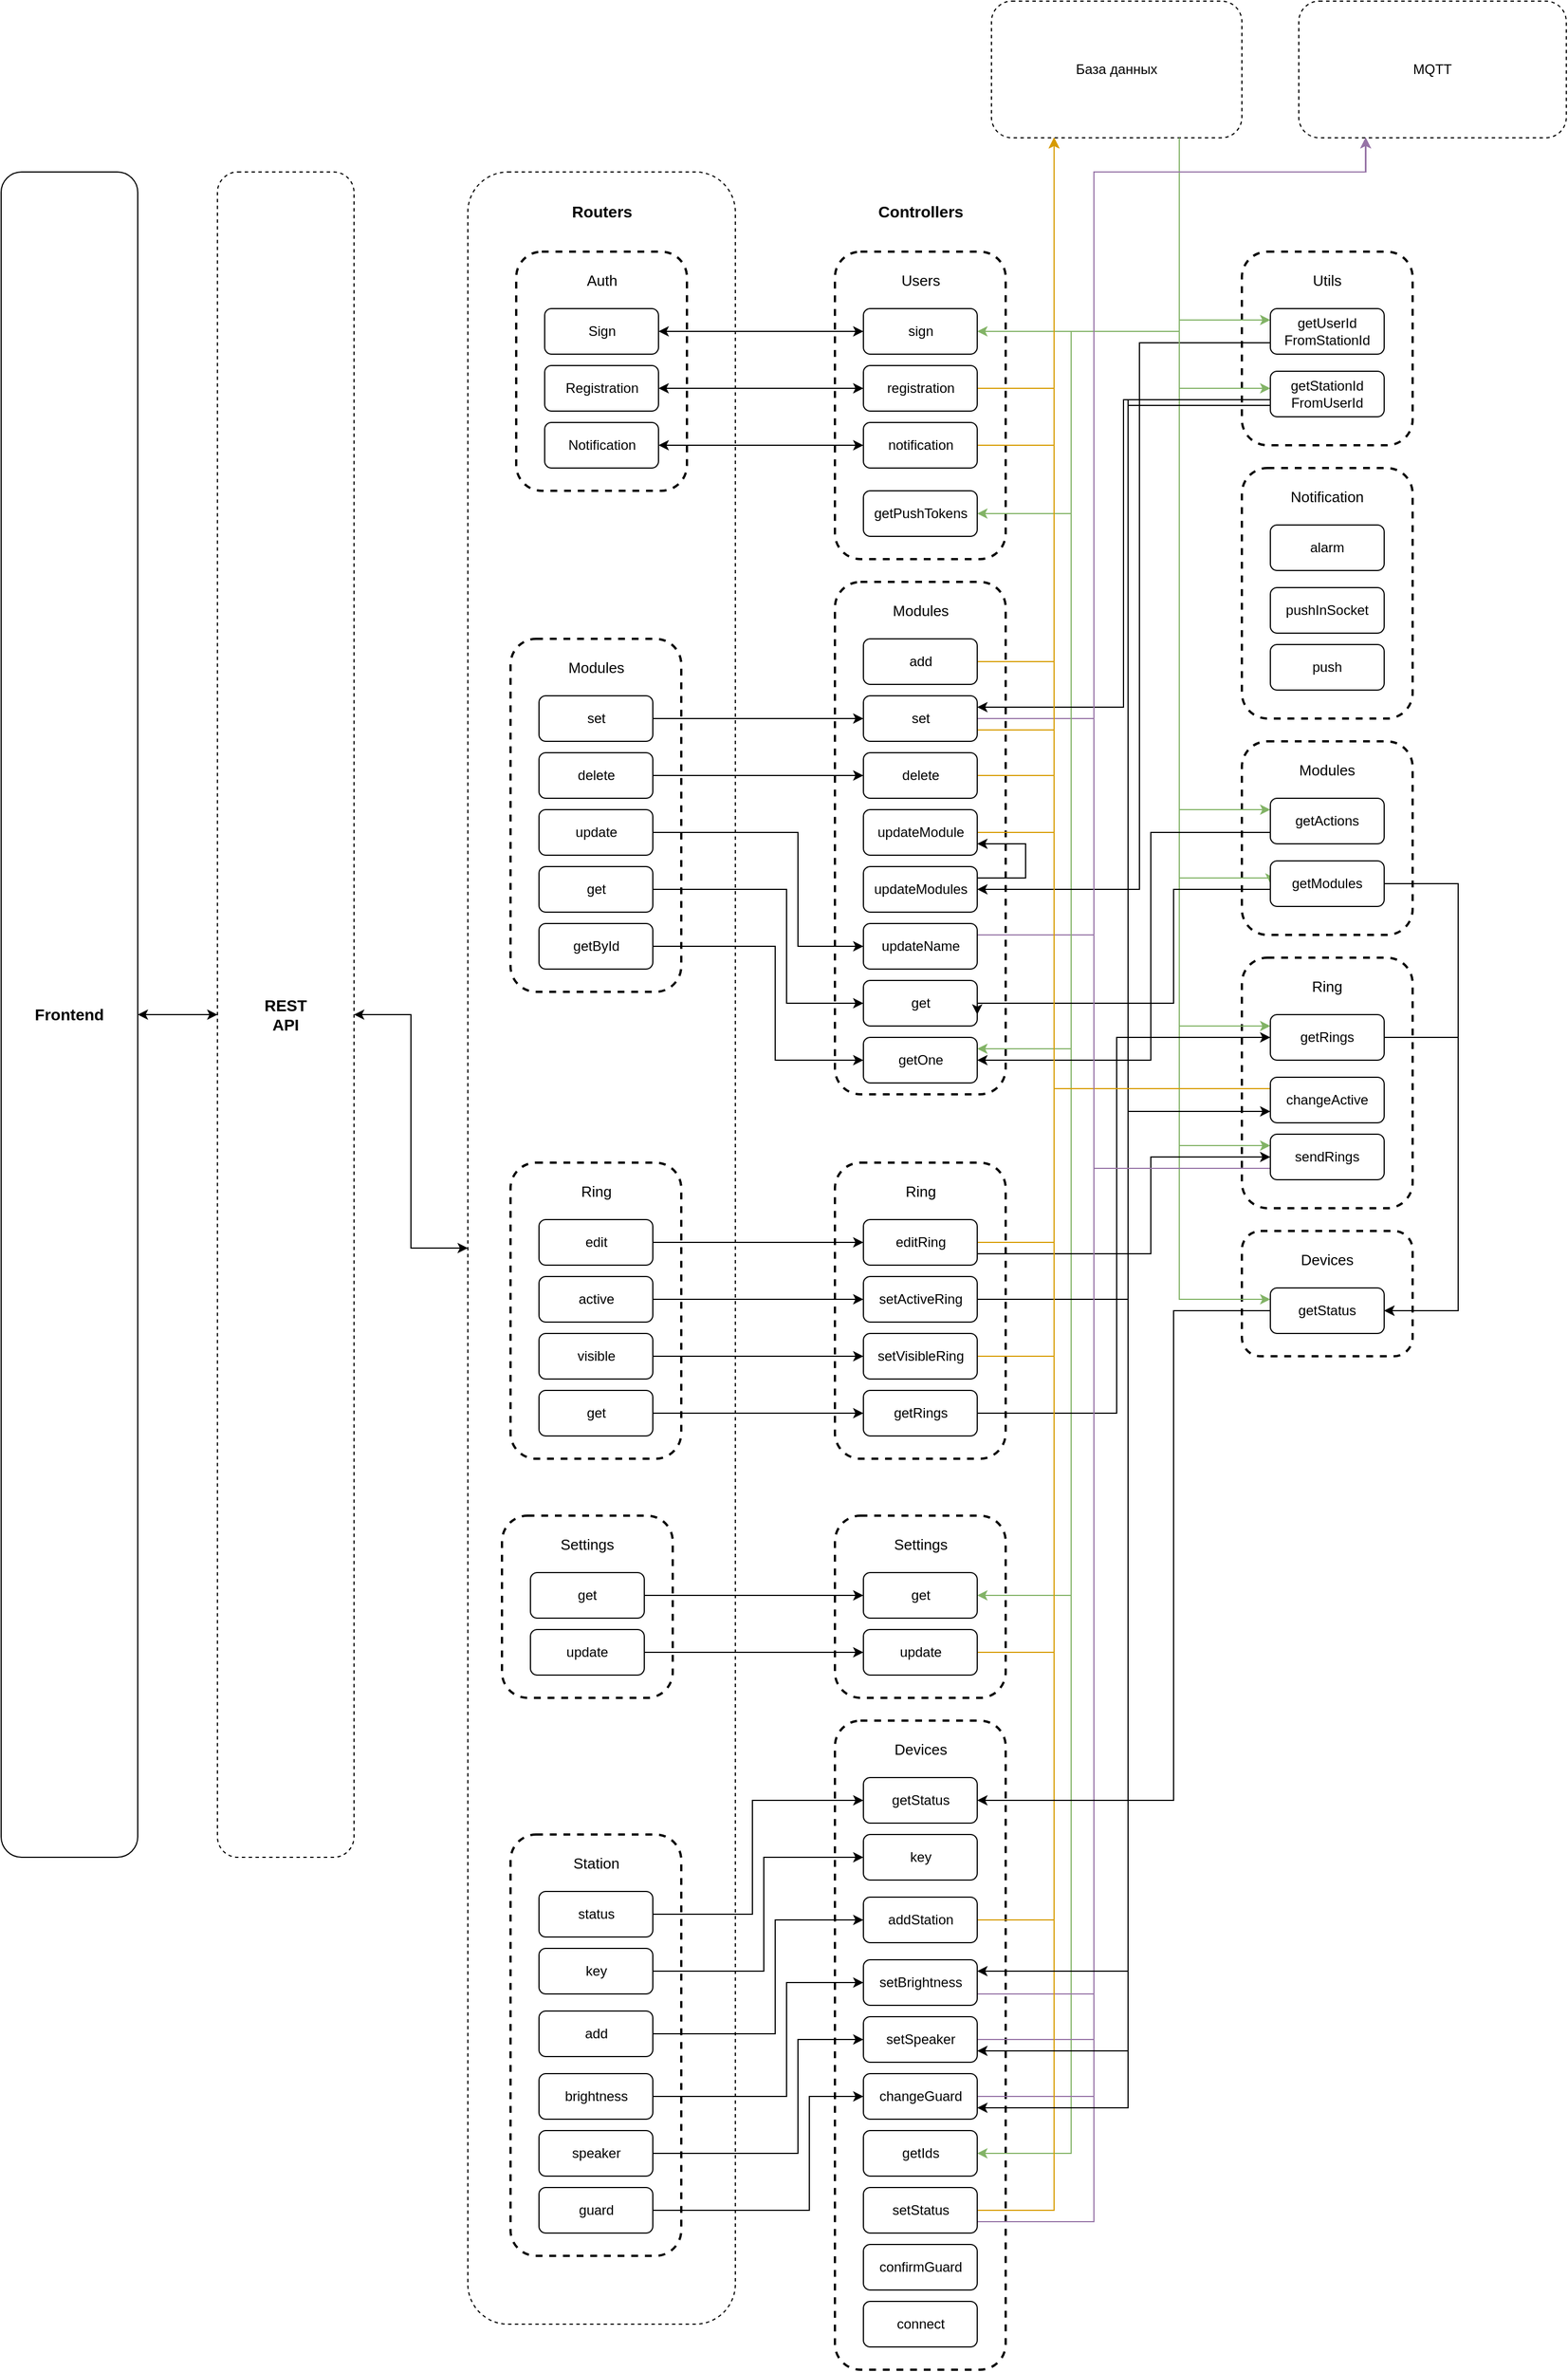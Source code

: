 <mxfile version="20.6.0" type="github">
  <diagram id="UAwDEg1ar_Hi7auKyRuf" name="Страница 1">
    <mxGraphModel dx="2259" dy="1093" grid="1" gridSize="10" guides="1" tooltips="1" connect="1" arrows="1" fold="1" page="1" pageScale="1" pageWidth="827" pageHeight="1169" math="0" shadow="0">
      <root>
        <mxCell id="0" />
        <mxCell id="1" parent="0" />
        <mxCell id="dof93kQaqaAO0Wef-bSc-210" value="" style="rounded=1;whiteSpace=wrap;html=1;dashed=1;strokeWidth=2;" vertex="1" parent="1">
          <mxGeometry x="750" y="1160" width="150" height="110" as="geometry" />
        </mxCell>
        <mxCell id="dof93kQaqaAO0Wef-bSc-195" value="" style="rounded=1;whiteSpace=wrap;html=1;dashed=1;strokeWidth=2;" vertex="1" parent="1">
          <mxGeometry x="750" y="920" width="150" height="220" as="geometry" />
        </mxCell>
        <mxCell id="dof93kQaqaAO0Wef-bSc-177" value="" style="rounded=1;whiteSpace=wrap;html=1;dashed=1;strokeWidth=2;" vertex="1" parent="1">
          <mxGeometry x="750" y="730" width="150" height="170" as="geometry" />
        </mxCell>
        <mxCell id="dof93kQaqaAO0Wef-bSc-157" value="MQTT" style="rounded=1;whiteSpace=wrap;html=1;dashed=1;" vertex="1" parent="1">
          <mxGeometry x="800" y="80" width="235" height="120" as="geometry" />
        </mxCell>
        <mxCell id="dof93kQaqaAO0Wef-bSc-77" value="" style="rounded=1;whiteSpace=wrap;html=1;dashed=1;strokeWidth=2;" vertex="1" parent="1">
          <mxGeometry x="392.5" y="1590" width="150" height="570" as="geometry" />
        </mxCell>
        <mxCell id="dof93kQaqaAO0Wef-bSc-73" value="" style="rounded=1;whiteSpace=wrap;html=1;dashed=1;strokeWidth=2;" vertex="1" parent="1">
          <mxGeometry x="392.5" y="1410" width="150" height="160" as="geometry" />
        </mxCell>
        <mxCell id="dof93kQaqaAO0Wef-bSc-67" value="" style="rounded=1;whiteSpace=wrap;html=1;dashed=1;strokeWidth=2;" vertex="1" parent="1">
          <mxGeometry x="392.5" y="1100" width="150" height="260" as="geometry" />
        </mxCell>
        <mxCell id="dof93kQaqaAO0Wef-bSc-60" value="" style="rounded=1;whiteSpace=wrap;html=1;dashed=1;strokeWidth=2;" vertex="1" parent="1">
          <mxGeometry x="392.5" y="590" width="150" height="450" as="geometry" />
        </mxCell>
        <mxCell id="dof93kQaqaAO0Wef-bSc-55" value="" style="rounded=1;whiteSpace=wrap;html=1;dashed=1;strokeWidth=2;" vertex="1" parent="1">
          <mxGeometry x="392.5" y="300" width="150" height="270" as="geometry" />
        </mxCell>
        <mxCell id="dof93kQaqaAO0Wef-bSc-51" value="" style="rounded=1;whiteSpace=wrap;html=1;dashed=1;" vertex="1" parent="1">
          <mxGeometry x="70" y="230" width="235" height="1890" as="geometry" />
        </mxCell>
        <mxCell id="dof93kQaqaAO0Wef-bSc-3" style="edgeStyle=orthogonalEdgeStyle;rounded=0;orthogonalLoop=1;jettySize=auto;html=1;entryX=0;entryY=0.5;entryDx=0;entryDy=0;startArrow=classic;startFill=1;" edge="1" parent="1" source="dof93kQaqaAO0Wef-bSc-1" target="dof93kQaqaAO0Wef-bSc-2">
          <mxGeometry relative="1" as="geometry">
            <Array as="points">
              <mxPoint x="-200" y="970" />
              <mxPoint x="-200" y="970" />
            </Array>
          </mxGeometry>
        </mxCell>
        <mxCell id="dof93kQaqaAO0Wef-bSc-1" value="Frontend" style="rounded=1;whiteSpace=wrap;html=1;fontSize=14;fontStyle=1" vertex="1" parent="1">
          <mxGeometry x="-340" y="230" width="120" height="1480" as="geometry" />
        </mxCell>
        <mxCell id="dof93kQaqaAO0Wef-bSc-53" style="edgeStyle=orthogonalEdgeStyle;rounded=0;orthogonalLoop=1;jettySize=auto;html=1;entryX=0;entryY=0.5;entryDx=0;entryDy=0;fontSize=14;startArrow=classic;startFill=1;" edge="1" parent="1" source="dof93kQaqaAO0Wef-bSc-2" target="dof93kQaqaAO0Wef-bSc-51">
          <mxGeometry relative="1" as="geometry" />
        </mxCell>
        <mxCell id="dof93kQaqaAO0Wef-bSc-2" value="REST&lt;br style=&quot;font-size: 14px;&quot;&gt;API" style="rounded=1;whiteSpace=wrap;html=1;dashed=1;fontSize=14;fontStyle=1" vertex="1" parent="1">
          <mxGeometry x="-150" y="230" width="120" height="1480" as="geometry" />
        </mxCell>
        <mxCell id="dof93kQaqaAO0Wef-bSc-8" value="" style="rounded=1;whiteSpace=wrap;html=1;dashed=1;strokeWidth=2;" vertex="1" parent="1">
          <mxGeometry x="112.5" y="300" width="150" height="210" as="geometry" />
        </mxCell>
        <mxCell id="dof93kQaqaAO0Wef-bSc-94" style="edgeStyle=orthogonalEdgeStyle;rounded=0;orthogonalLoop=1;jettySize=auto;html=1;entryX=0;entryY=0.5;entryDx=0;entryDy=0;fontSize=14;startArrow=classic;startFill=1;" edge="1" parent="1" source="dof93kQaqaAO0Wef-bSc-14" target="dof93kQaqaAO0Wef-bSc-56">
          <mxGeometry relative="1" as="geometry" />
        </mxCell>
        <mxCell id="dof93kQaqaAO0Wef-bSc-14" value="Sign" style="rounded=1;whiteSpace=wrap;html=1;" vertex="1" parent="1">
          <mxGeometry x="137.5" y="350" width="100" height="40" as="geometry" />
        </mxCell>
        <mxCell id="dof93kQaqaAO0Wef-bSc-96" style="edgeStyle=orthogonalEdgeStyle;rounded=0;orthogonalLoop=1;jettySize=auto;html=1;entryX=0;entryY=0.5;entryDx=0;entryDy=0;fontSize=14;startArrow=classic;startFill=1;" edge="1" parent="1" source="dof93kQaqaAO0Wef-bSc-15" target="dof93kQaqaAO0Wef-bSc-89">
          <mxGeometry relative="1" as="geometry" />
        </mxCell>
        <mxCell id="dof93kQaqaAO0Wef-bSc-15" value="Notification" style="rounded=1;whiteSpace=wrap;html=1;" vertex="1" parent="1">
          <mxGeometry x="137.5" y="450" width="100" height="40" as="geometry" />
        </mxCell>
        <mxCell id="dof93kQaqaAO0Wef-bSc-92" style="edgeStyle=orthogonalEdgeStyle;rounded=0;orthogonalLoop=1;jettySize=auto;html=1;entryX=0;entryY=0.5;entryDx=0;entryDy=0;fontSize=14;startArrow=classic;startFill=1;" edge="1" parent="1" source="dof93kQaqaAO0Wef-bSc-16" target="dof93kQaqaAO0Wef-bSc-58">
          <mxGeometry relative="1" as="geometry" />
        </mxCell>
        <mxCell id="dof93kQaqaAO0Wef-bSc-16" value="Registration" style="rounded=1;whiteSpace=wrap;html=1;" vertex="1" parent="1">
          <mxGeometry x="137.5" y="400" width="100" height="40" as="geometry" />
        </mxCell>
        <mxCell id="dof93kQaqaAO0Wef-bSc-17" value="Auth" style="text;html=1;strokeColor=none;fillColor=none;align=center;verticalAlign=middle;whiteSpace=wrap;rounded=0;dashed=1;fontSize=13;" vertex="1" parent="1">
          <mxGeometry x="157.5" y="310" width="60" height="30" as="geometry" />
        </mxCell>
        <mxCell id="dof93kQaqaAO0Wef-bSc-23" value="" style="rounded=1;whiteSpace=wrap;html=1;dashed=1;strokeWidth=2;" vertex="1" parent="1">
          <mxGeometry x="107.5" y="640" width="150" height="310" as="geometry" />
        </mxCell>
        <mxCell id="dof93kQaqaAO0Wef-bSc-111" style="edgeStyle=orthogonalEdgeStyle;rounded=0;orthogonalLoop=1;jettySize=auto;html=1;entryX=0;entryY=0.5;entryDx=0;entryDy=0;fontSize=14;startArrow=none;startFill=0;endArrow=classic;endFill=1;" edge="1" parent="1" source="dof93kQaqaAO0Wef-bSc-24" target="dof93kQaqaAO0Wef-bSc-63">
          <mxGeometry relative="1" as="geometry">
            <Array as="points">
              <mxPoint x="260" y="710" />
              <mxPoint x="260" y="710" />
            </Array>
          </mxGeometry>
        </mxCell>
        <mxCell id="dof93kQaqaAO0Wef-bSc-24" value="set" style="rounded=1;whiteSpace=wrap;html=1;" vertex="1" parent="1">
          <mxGeometry x="132.5" y="690" width="100" height="40" as="geometry" />
        </mxCell>
        <mxCell id="dof93kQaqaAO0Wef-bSc-117" style="edgeStyle=orthogonalEdgeStyle;rounded=0;orthogonalLoop=1;jettySize=auto;html=1;exitX=1;exitY=0.5;exitDx=0;exitDy=0;entryX=0;entryY=0.5;entryDx=0;entryDy=0;fontSize=14;startArrow=none;startFill=0;endArrow=classic;endFill=1;" edge="1" parent="1" source="dof93kQaqaAO0Wef-bSc-25" target="dof93kQaqaAO0Wef-bSc-107">
          <mxGeometry relative="1" as="geometry">
            <Array as="points">
              <mxPoint x="360" y="810" />
              <mxPoint x="360" y="910" />
            </Array>
          </mxGeometry>
        </mxCell>
        <mxCell id="dof93kQaqaAO0Wef-bSc-25" value="update" style="rounded=1;whiteSpace=wrap;html=1;" vertex="1" parent="1">
          <mxGeometry x="132.5" y="790" width="100" height="40" as="geometry" />
        </mxCell>
        <mxCell id="dof93kQaqaAO0Wef-bSc-115" style="edgeStyle=orthogonalEdgeStyle;rounded=0;orthogonalLoop=1;jettySize=auto;html=1;entryX=0;entryY=0.5;entryDx=0;entryDy=0;fontSize=14;startArrow=none;startFill=0;endArrow=classic;endFill=1;" edge="1" parent="1" source="dof93kQaqaAO0Wef-bSc-26" target="dof93kQaqaAO0Wef-bSc-62">
          <mxGeometry relative="1" as="geometry">
            <Array as="points">
              <mxPoint x="290" y="760" />
              <mxPoint x="290" y="760" />
            </Array>
          </mxGeometry>
        </mxCell>
        <mxCell id="dof93kQaqaAO0Wef-bSc-26" value="delete" style="rounded=1;whiteSpace=wrap;html=1;" vertex="1" parent="1">
          <mxGeometry x="132.5" y="740" width="100" height="40" as="geometry" />
        </mxCell>
        <mxCell id="dof93kQaqaAO0Wef-bSc-27" value="Modules" style="text;html=1;strokeColor=none;fillColor=none;align=center;verticalAlign=middle;whiteSpace=wrap;rounded=0;dashed=1;fontSize=13;" vertex="1" parent="1">
          <mxGeometry x="152.5" y="650" width="60" height="30" as="geometry" />
        </mxCell>
        <mxCell id="dof93kQaqaAO0Wef-bSc-114" style="edgeStyle=orthogonalEdgeStyle;rounded=0;orthogonalLoop=1;jettySize=auto;html=1;entryX=0;entryY=0.5;entryDx=0;entryDy=0;fontSize=14;startArrow=none;startFill=0;endArrow=classic;endFill=1;" edge="1" parent="1" source="dof93kQaqaAO0Wef-bSc-28" target="dof93kQaqaAO0Wef-bSc-108">
          <mxGeometry relative="1" as="geometry">
            <Array as="points">
              <mxPoint x="350" y="860" />
              <mxPoint x="350" y="960" />
            </Array>
          </mxGeometry>
        </mxCell>
        <mxCell id="dof93kQaqaAO0Wef-bSc-28" value="get" style="rounded=1;whiteSpace=wrap;html=1;" vertex="1" parent="1">
          <mxGeometry x="132.5" y="840" width="100" height="40" as="geometry" />
        </mxCell>
        <mxCell id="dof93kQaqaAO0Wef-bSc-118" style="edgeStyle=orthogonalEdgeStyle;rounded=0;orthogonalLoop=1;jettySize=auto;html=1;entryX=0;entryY=0.5;entryDx=0;entryDy=0;fontSize=14;startArrow=none;startFill=0;endArrow=classic;endFill=1;" edge="1" parent="1" source="dof93kQaqaAO0Wef-bSc-29" target="dof93kQaqaAO0Wef-bSc-109">
          <mxGeometry relative="1" as="geometry">
            <Array as="points">
              <mxPoint x="340" y="910" />
              <mxPoint x="340" y="1010" />
            </Array>
          </mxGeometry>
        </mxCell>
        <mxCell id="dof93kQaqaAO0Wef-bSc-29" value="getById" style="rounded=1;whiteSpace=wrap;html=1;" vertex="1" parent="1">
          <mxGeometry x="132.5" y="890" width="100" height="40" as="geometry" />
        </mxCell>
        <mxCell id="dof93kQaqaAO0Wef-bSc-30" value="" style="rounded=1;whiteSpace=wrap;html=1;dashed=1;strokeWidth=2;" vertex="1" parent="1">
          <mxGeometry x="107.5" y="1100" width="150" height="260" as="geometry" />
        </mxCell>
        <mxCell id="dof93kQaqaAO0Wef-bSc-119" style="edgeStyle=orthogonalEdgeStyle;rounded=0;orthogonalLoop=1;jettySize=auto;html=1;entryX=0;entryY=0.5;entryDx=0;entryDy=0;fontSize=14;startArrow=none;startFill=0;endArrow=classic;endFill=1;" edge="1" parent="1" source="dof93kQaqaAO0Wef-bSc-31" target="dof93kQaqaAO0Wef-bSc-68">
          <mxGeometry relative="1" as="geometry">
            <Array as="points">
              <mxPoint x="290" y="1170" />
              <mxPoint x="290" y="1170" />
            </Array>
          </mxGeometry>
        </mxCell>
        <mxCell id="dof93kQaqaAO0Wef-bSc-31" value="edit" style="rounded=1;whiteSpace=wrap;html=1;" vertex="1" parent="1">
          <mxGeometry x="132.5" y="1150" width="100" height="40" as="geometry" />
        </mxCell>
        <mxCell id="dof93kQaqaAO0Wef-bSc-121" style="edgeStyle=orthogonalEdgeStyle;rounded=0;orthogonalLoop=1;jettySize=auto;html=1;entryX=0;entryY=0.5;entryDx=0;entryDy=0;fontSize=14;startArrow=none;startFill=0;endArrow=classic;endFill=1;" edge="1" parent="1" source="dof93kQaqaAO0Wef-bSc-32" target="dof93kQaqaAO0Wef-bSc-69">
          <mxGeometry relative="1" as="geometry">
            <Array as="points">
              <mxPoint x="300" y="1270" />
              <mxPoint x="300" y="1270" />
            </Array>
          </mxGeometry>
        </mxCell>
        <mxCell id="dof93kQaqaAO0Wef-bSc-32" value="visible" style="rounded=1;whiteSpace=wrap;html=1;" vertex="1" parent="1">
          <mxGeometry x="132.5" y="1250" width="100" height="40" as="geometry" />
        </mxCell>
        <mxCell id="dof93kQaqaAO0Wef-bSc-120" style="edgeStyle=orthogonalEdgeStyle;rounded=0;orthogonalLoop=1;jettySize=auto;html=1;entryX=0;entryY=0.5;entryDx=0;entryDy=0;fontSize=14;startArrow=none;startFill=0;endArrow=classic;endFill=1;" edge="1" parent="1" source="dof93kQaqaAO0Wef-bSc-33" target="dof93kQaqaAO0Wef-bSc-70">
          <mxGeometry relative="1" as="geometry" />
        </mxCell>
        <mxCell id="dof93kQaqaAO0Wef-bSc-33" value="active" style="rounded=1;whiteSpace=wrap;html=1;" vertex="1" parent="1">
          <mxGeometry x="132.5" y="1200" width="100" height="40" as="geometry" />
        </mxCell>
        <mxCell id="dof93kQaqaAO0Wef-bSc-34" value="Ring" style="text;html=1;strokeColor=none;fillColor=none;align=center;verticalAlign=middle;whiteSpace=wrap;rounded=0;dashed=1;fontSize=13;" vertex="1" parent="1">
          <mxGeometry x="152.5" y="1110" width="60" height="30" as="geometry" />
        </mxCell>
        <mxCell id="dof93kQaqaAO0Wef-bSc-122" style="edgeStyle=orthogonalEdgeStyle;rounded=0;orthogonalLoop=1;jettySize=auto;html=1;entryX=0;entryY=0.5;entryDx=0;entryDy=0;fontSize=14;startArrow=none;startFill=0;endArrow=classic;endFill=1;" edge="1" parent="1" source="dof93kQaqaAO0Wef-bSc-35" target="dof93kQaqaAO0Wef-bSc-72">
          <mxGeometry relative="1" as="geometry">
            <Array as="points">
              <mxPoint x="270" y="1320" />
              <mxPoint x="270" y="1320" />
            </Array>
          </mxGeometry>
        </mxCell>
        <mxCell id="dof93kQaqaAO0Wef-bSc-35" value="get" style="rounded=1;whiteSpace=wrap;html=1;" vertex="1" parent="1">
          <mxGeometry x="132.5" y="1300" width="100" height="40" as="geometry" />
        </mxCell>
        <mxCell id="dof93kQaqaAO0Wef-bSc-37" value="" style="rounded=1;whiteSpace=wrap;html=1;dashed=1;strokeWidth=2;" vertex="1" parent="1">
          <mxGeometry x="100" y="1410" width="150" height="160" as="geometry" />
        </mxCell>
        <mxCell id="dof93kQaqaAO0Wef-bSc-123" style="edgeStyle=orthogonalEdgeStyle;rounded=0;orthogonalLoop=1;jettySize=auto;html=1;entryX=0;entryY=0.5;entryDx=0;entryDy=0;fontSize=14;startArrow=none;startFill=0;endArrow=classic;endFill=1;" edge="1" parent="1" source="dof93kQaqaAO0Wef-bSc-38" target="dof93kQaqaAO0Wef-bSc-74">
          <mxGeometry relative="1" as="geometry">
            <Array as="points">
              <mxPoint x="260" y="1480" />
              <mxPoint x="260" y="1480" />
            </Array>
          </mxGeometry>
        </mxCell>
        <mxCell id="dof93kQaqaAO0Wef-bSc-38" value="get" style="rounded=1;whiteSpace=wrap;html=1;" vertex="1" parent="1">
          <mxGeometry x="125" y="1460" width="100" height="40" as="geometry" />
        </mxCell>
        <mxCell id="dof93kQaqaAO0Wef-bSc-124" style="edgeStyle=orthogonalEdgeStyle;rounded=0;orthogonalLoop=1;jettySize=auto;html=1;entryX=0;entryY=0.5;entryDx=0;entryDy=0;fontSize=14;startArrow=none;startFill=0;endArrow=classic;endFill=1;" edge="1" parent="1" source="dof93kQaqaAO0Wef-bSc-40" target="dof93kQaqaAO0Wef-bSc-75">
          <mxGeometry relative="1" as="geometry" />
        </mxCell>
        <mxCell id="dof93kQaqaAO0Wef-bSc-40" value="update" style="rounded=1;whiteSpace=wrap;html=1;" vertex="1" parent="1">
          <mxGeometry x="125" y="1510" width="100" height="40" as="geometry" />
        </mxCell>
        <mxCell id="dof93kQaqaAO0Wef-bSc-41" value="Settings" style="text;html=1;strokeColor=none;fillColor=none;align=center;verticalAlign=middle;whiteSpace=wrap;rounded=0;dashed=1;fontSize=13;" vertex="1" parent="1">
          <mxGeometry x="145" y="1420" width="60" height="30" as="geometry" />
        </mxCell>
        <mxCell id="dof93kQaqaAO0Wef-bSc-43" value="" style="rounded=1;whiteSpace=wrap;html=1;dashed=1;strokeWidth=2;" vertex="1" parent="1">
          <mxGeometry x="107.5" y="1690" width="150" height="370" as="geometry" />
        </mxCell>
        <mxCell id="dof93kQaqaAO0Wef-bSc-131" style="edgeStyle=orthogonalEdgeStyle;rounded=0;orthogonalLoop=1;jettySize=auto;html=1;entryX=0;entryY=0.5;entryDx=0;entryDy=0;fontSize=14;startArrow=none;startFill=0;endArrow=classic;endFill=1;" edge="1" parent="1" source="dof93kQaqaAO0Wef-bSc-44" target="dof93kQaqaAO0Wef-bSc-78">
          <mxGeometry relative="1" as="geometry">
            <Array as="points">
              <mxPoint x="320" y="1760" />
              <mxPoint x="320" y="1660" />
            </Array>
          </mxGeometry>
        </mxCell>
        <mxCell id="dof93kQaqaAO0Wef-bSc-44" value="status" style="rounded=1;whiteSpace=wrap;html=1;" vertex="1" parent="1">
          <mxGeometry x="132.5" y="1740" width="100" height="40" as="geometry" />
        </mxCell>
        <mxCell id="dof93kQaqaAO0Wef-bSc-132" style="edgeStyle=orthogonalEdgeStyle;rounded=0;orthogonalLoop=1;jettySize=auto;html=1;entryX=0;entryY=0.5;entryDx=0;entryDy=0;fontSize=14;startArrow=none;startFill=0;endArrow=classic;endFill=1;" edge="1" parent="1" source="dof93kQaqaAO0Wef-bSc-45" target="dof93kQaqaAO0Wef-bSc-79">
          <mxGeometry relative="1" as="geometry">
            <Array as="points">
              <mxPoint x="330" y="1810" />
              <mxPoint x="330" y="1710" />
            </Array>
          </mxGeometry>
        </mxCell>
        <mxCell id="dof93kQaqaAO0Wef-bSc-45" value="key" style="rounded=1;whiteSpace=wrap;html=1;" vertex="1" parent="1">
          <mxGeometry x="132.5" y="1790" width="100" height="40" as="geometry" />
        </mxCell>
        <mxCell id="dof93kQaqaAO0Wef-bSc-46" value="Station" style="text;html=1;strokeColor=none;fillColor=none;align=center;verticalAlign=middle;whiteSpace=wrap;rounded=0;dashed=1;fontSize=13;" vertex="1" parent="1">
          <mxGeometry x="152.5" y="1700" width="60" height="30" as="geometry" />
        </mxCell>
        <mxCell id="dof93kQaqaAO0Wef-bSc-133" style="edgeStyle=orthogonalEdgeStyle;rounded=0;orthogonalLoop=1;jettySize=auto;html=1;entryX=0;entryY=0.5;entryDx=0;entryDy=0;fontSize=14;startArrow=none;startFill=0;endArrow=classic;endFill=1;" edge="1" parent="1" source="dof93kQaqaAO0Wef-bSc-47" target="dof93kQaqaAO0Wef-bSc-81">
          <mxGeometry relative="1" as="geometry">
            <Array as="points">
              <mxPoint x="340" y="1865" />
              <mxPoint x="340" y="1765" />
            </Array>
          </mxGeometry>
        </mxCell>
        <mxCell id="dof93kQaqaAO0Wef-bSc-47" value="add" style="rounded=1;whiteSpace=wrap;html=1;" vertex="1" parent="1">
          <mxGeometry x="132.5" y="1845" width="100" height="40" as="geometry" />
        </mxCell>
        <mxCell id="dof93kQaqaAO0Wef-bSc-134" style="edgeStyle=orthogonalEdgeStyle;rounded=0;orthogonalLoop=1;jettySize=auto;html=1;entryX=0;entryY=0.5;entryDx=0;entryDy=0;fontSize=14;startArrow=none;startFill=0;endArrow=classic;endFill=1;" edge="1" parent="1" source="dof93kQaqaAO0Wef-bSc-48" target="dof93kQaqaAO0Wef-bSc-82">
          <mxGeometry relative="1" as="geometry">
            <Array as="points">
              <mxPoint x="350" y="1920" />
              <mxPoint x="350" y="1820" />
            </Array>
          </mxGeometry>
        </mxCell>
        <mxCell id="dof93kQaqaAO0Wef-bSc-48" value="brightness" style="rounded=1;whiteSpace=wrap;html=1;" vertex="1" parent="1">
          <mxGeometry x="132.5" y="1900" width="100" height="40" as="geometry" />
        </mxCell>
        <mxCell id="dof93kQaqaAO0Wef-bSc-135" style="edgeStyle=orthogonalEdgeStyle;rounded=0;orthogonalLoop=1;jettySize=auto;html=1;entryX=0;entryY=0.5;entryDx=0;entryDy=0;fontSize=14;startArrow=none;startFill=0;endArrow=classic;endFill=1;" edge="1" parent="1" source="dof93kQaqaAO0Wef-bSc-49" target="dof93kQaqaAO0Wef-bSc-83">
          <mxGeometry relative="1" as="geometry">
            <Array as="points">
              <mxPoint x="360" y="1970" />
              <mxPoint x="360" y="1870" />
            </Array>
          </mxGeometry>
        </mxCell>
        <mxCell id="dof93kQaqaAO0Wef-bSc-49" value="speaker" style="rounded=1;whiteSpace=wrap;html=1;" vertex="1" parent="1">
          <mxGeometry x="132.5" y="1950" width="100" height="40" as="geometry" />
        </mxCell>
        <mxCell id="dof93kQaqaAO0Wef-bSc-136" style="edgeStyle=orthogonalEdgeStyle;rounded=0;orthogonalLoop=1;jettySize=auto;html=1;entryX=0;entryY=0.5;entryDx=0;entryDy=0;fontSize=14;startArrow=none;startFill=0;endArrow=classic;endFill=1;" edge="1" parent="1" source="dof93kQaqaAO0Wef-bSc-50" target="dof93kQaqaAO0Wef-bSc-84">
          <mxGeometry relative="1" as="geometry">
            <Array as="points">
              <mxPoint x="370" y="2020" />
              <mxPoint x="370" y="1920" />
            </Array>
          </mxGeometry>
        </mxCell>
        <mxCell id="dof93kQaqaAO0Wef-bSc-50" value="guard" style="rounded=1;whiteSpace=wrap;html=1;" vertex="1" parent="1">
          <mxGeometry x="132.5" y="2000" width="100" height="40" as="geometry" />
        </mxCell>
        <mxCell id="dof93kQaqaAO0Wef-bSc-52" value="Routers" style="text;html=1;strokeColor=none;fillColor=none;align=center;verticalAlign=middle;whiteSpace=wrap;rounded=0;dashed=1;strokeWidth=1;fontSize=14;fontStyle=1" vertex="1" parent="1">
          <mxGeometry x="157.5" y="250" width="60" height="30" as="geometry" />
        </mxCell>
        <mxCell id="dof93kQaqaAO0Wef-bSc-182" style="edgeStyle=orthogonalEdgeStyle;rounded=0;orthogonalLoop=1;jettySize=auto;html=1;exitX=0.75;exitY=1;exitDx=0;exitDy=0;entryX=0;entryY=0.5;entryDx=0;entryDy=0;fontSize=14;startArrow=none;startFill=0;endArrow=classic;endFill=1;fillColor=#d5e8d4;strokeColor=#82b366;" edge="1" parent="1" source="dof93kQaqaAO0Wef-bSc-54" target="dof93kQaqaAO0Wef-bSc-179">
          <mxGeometry relative="1" as="geometry">
            <Array as="points">
              <mxPoint x="695" y="850" />
            </Array>
          </mxGeometry>
        </mxCell>
        <mxCell id="dof93kQaqaAO0Wef-bSc-191" style="edgeStyle=orthogonalEdgeStyle;rounded=0;orthogonalLoop=1;jettySize=auto;html=1;exitX=0.75;exitY=1;exitDx=0;exitDy=0;entryX=0;entryY=0.25;entryDx=0;entryDy=0;fontSize=14;startArrow=none;startFill=0;endArrow=classic;endFill=1;fillColor=#d5e8d4;strokeColor=#82b366;" edge="1" parent="1" source="dof93kQaqaAO0Wef-bSc-54" target="dof93kQaqaAO0Wef-bSc-178">
          <mxGeometry relative="1" as="geometry">
            <Array as="points">
              <mxPoint x="695" y="790" />
            </Array>
          </mxGeometry>
        </mxCell>
        <mxCell id="dof93kQaqaAO0Wef-bSc-200" style="edgeStyle=orthogonalEdgeStyle;rounded=0;orthogonalLoop=1;jettySize=auto;html=1;exitX=0.75;exitY=1;exitDx=0;exitDy=0;entryX=0;entryY=0.25;entryDx=0;entryDy=0;fontSize=14;startArrow=none;startFill=0;endArrow=classic;endFill=1;fillColor=#d5e8d4;strokeColor=#82b366;" edge="1" parent="1" source="dof93kQaqaAO0Wef-bSc-54" target="dof93kQaqaAO0Wef-bSc-196">
          <mxGeometry relative="1" as="geometry">
            <Array as="points">
              <mxPoint x="695" y="980" />
            </Array>
          </mxGeometry>
        </mxCell>
        <mxCell id="dof93kQaqaAO0Wef-bSc-202" style="edgeStyle=orthogonalEdgeStyle;rounded=0;orthogonalLoop=1;jettySize=auto;html=1;exitX=0.75;exitY=1;exitDx=0;exitDy=0;entryX=0;entryY=0.25;entryDx=0;entryDy=0;fontSize=14;startArrow=none;startFill=0;endArrow=classic;endFill=1;fillColor=#d5e8d4;strokeColor=#82b366;" edge="1" parent="1" source="dof93kQaqaAO0Wef-bSc-54" target="dof93kQaqaAO0Wef-bSc-199">
          <mxGeometry relative="1" as="geometry" />
        </mxCell>
        <mxCell id="dof93kQaqaAO0Wef-bSc-208" style="edgeStyle=orthogonalEdgeStyle;rounded=0;orthogonalLoop=1;jettySize=auto;html=1;exitX=0.75;exitY=1;exitDx=0;exitDy=0;entryX=1;entryY=0.5;entryDx=0;entryDy=0;fontSize=14;startArrow=none;startFill=0;endArrow=classic;endFill=1;fillColor=#d5e8d4;strokeColor=#82b366;" edge="1" parent="1" source="dof93kQaqaAO0Wef-bSc-54" target="dof93kQaqaAO0Wef-bSc-74">
          <mxGeometry relative="1" as="geometry">
            <Array as="points">
              <mxPoint x="695" y="370" />
              <mxPoint x="600" y="370" />
              <mxPoint x="600" y="1480" />
            </Array>
          </mxGeometry>
        </mxCell>
        <mxCell id="dof93kQaqaAO0Wef-bSc-216" style="edgeStyle=orthogonalEdgeStyle;rounded=0;orthogonalLoop=1;jettySize=auto;html=1;exitX=0.75;exitY=1;exitDx=0;exitDy=0;entryX=0;entryY=0.25;entryDx=0;entryDy=0;fontSize=14;startArrow=none;startFill=0;endArrow=classic;endFill=1;fillColor=#d5e8d4;strokeColor=#82b366;" edge="1" parent="1" source="dof93kQaqaAO0Wef-bSc-54" target="dof93kQaqaAO0Wef-bSc-211">
          <mxGeometry relative="1" as="geometry" />
        </mxCell>
        <mxCell id="dof93kQaqaAO0Wef-bSc-232" style="edgeStyle=orthogonalEdgeStyle;rounded=0;orthogonalLoop=1;jettySize=auto;html=1;exitX=0.75;exitY=1;exitDx=0;exitDy=0;fontSize=14;startArrow=none;startFill=0;endArrow=classic;endFill=1;fillColor=#d5e8d4;strokeColor=#82b366;" edge="1" parent="1" source="dof93kQaqaAO0Wef-bSc-54" target="dof93kQaqaAO0Wef-bSc-125">
          <mxGeometry relative="1" as="geometry">
            <mxPoint x="520" y="1970" as="targetPoint" />
            <Array as="points">
              <mxPoint x="695" y="370" />
              <mxPoint x="600" y="370" />
              <mxPoint x="600" y="1970" />
            </Array>
          </mxGeometry>
        </mxCell>
        <mxCell id="dof93kQaqaAO0Wef-bSc-54" value="База данных" style="rounded=1;whiteSpace=wrap;html=1;dashed=1;" vertex="1" parent="1">
          <mxGeometry x="530" y="80" width="220" height="120" as="geometry" />
        </mxCell>
        <mxCell id="dof93kQaqaAO0Wef-bSc-144" style="edgeStyle=orthogonalEdgeStyle;rounded=0;orthogonalLoop=1;jettySize=auto;html=1;entryX=0.75;entryY=1;entryDx=0;entryDy=0;fontSize=14;startArrow=classic;startFill=1;endArrow=none;endFill=0;fillColor=#d5e8d4;strokeColor=#82b366;" edge="1" parent="1" source="dof93kQaqaAO0Wef-bSc-56" target="dof93kQaqaAO0Wef-bSc-54">
          <mxGeometry relative="1" as="geometry" />
        </mxCell>
        <mxCell id="dof93kQaqaAO0Wef-bSc-56" value="sign" style="rounded=1;whiteSpace=wrap;html=1;" vertex="1" parent="1">
          <mxGeometry x="417.5" y="350" width="100" height="40" as="geometry" />
        </mxCell>
        <mxCell id="dof93kQaqaAO0Wef-bSc-147" style="edgeStyle=orthogonalEdgeStyle;rounded=0;orthogonalLoop=1;jettySize=auto;html=1;entryX=0.25;entryY=1;entryDx=0;entryDy=0;fontSize=14;startArrow=none;startFill=0;endArrow=classic;endFill=1;fillColor=#ffe6cc;strokeColor=#d79b00;" edge="1" parent="1" source="dof93kQaqaAO0Wef-bSc-58" target="dof93kQaqaAO0Wef-bSc-54">
          <mxGeometry relative="1" as="geometry" />
        </mxCell>
        <mxCell id="dof93kQaqaAO0Wef-bSc-58" value="registration" style="rounded=1;whiteSpace=wrap;html=1;" vertex="1" parent="1">
          <mxGeometry x="417.5" y="400" width="100" height="40" as="geometry" />
        </mxCell>
        <mxCell id="dof93kQaqaAO0Wef-bSc-59" value="Users" style="text;html=1;strokeColor=none;fillColor=none;align=center;verticalAlign=middle;whiteSpace=wrap;rounded=0;dashed=1;fontSize=13;" vertex="1" parent="1">
          <mxGeometry x="437.5" y="310" width="60" height="30" as="geometry" />
        </mxCell>
        <mxCell id="dof93kQaqaAO0Wef-bSc-149" style="edgeStyle=orthogonalEdgeStyle;rounded=0;orthogonalLoop=1;jettySize=auto;html=1;entryX=0.25;entryY=1;entryDx=0;entryDy=0;fontSize=14;startArrow=none;startFill=0;endArrow=classic;endFill=1;fillColor=#ffe6cc;strokeColor=#d79b00;" edge="1" parent="1" source="dof93kQaqaAO0Wef-bSc-61" target="dof93kQaqaAO0Wef-bSc-54">
          <mxGeometry relative="1" as="geometry" />
        </mxCell>
        <mxCell id="dof93kQaqaAO0Wef-bSc-61" value="add" style="rounded=1;whiteSpace=wrap;html=1;" vertex="1" parent="1">
          <mxGeometry x="417.5" y="640" width="100" height="40" as="geometry" />
        </mxCell>
        <mxCell id="dof93kQaqaAO0Wef-bSc-151" style="edgeStyle=orthogonalEdgeStyle;rounded=0;orthogonalLoop=1;jettySize=auto;html=1;entryX=0.25;entryY=1;entryDx=0;entryDy=0;fontSize=14;startArrow=none;startFill=0;endArrow=classic;endFill=1;fillColor=#ffe6cc;strokeColor=#d79b00;" edge="1" parent="1" source="dof93kQaqaAO0Wef-bSc-62" target="dof93kQaqaAO0Wef-bSc-54">
          <mxGeometry relative="1" as="geometry" />
        </mxCell>
        <mxCell id="dof93kQaqaAO0Wef-bSc-62" value="delete" style="rounded=1;whiteSpace=wrap;html=1;" vertex="1" parent="1">
          <mxGeometry x="417.5" y="740" width="100" height="40" as="geometry" />
        </mxCell>
        <mxCell id="dof93kQaqaAO0Wef-bSc-150" style="edgeStyle=orthogonalEdgeStyle;rounded=0;orthogonalLoop=1;jettySize=auto;html=1;entryX=0.25;entryY=1;entryDx=0;entryDy=0;fontSize=14;startArrow=none;startFill=0;endArrow=classic;endFill=1;fillColor=#ffe6cc;strokeColor=#d79b00;" edge="1" parent="1" source="dof93kQaqaAO0Wef-bSc-63" target="dof93kQaqaAO0Wef-bSc-54">
          <mxGeometry relative="1" as="geometry">
            <Array as="points">
              <mxPoint x="585" y="720" />
            </Array>
          </mxGeometry>
        </mxCell>
        <mxCell id="dof93kQaqaAO0Wef-bSc-171" style="edgeStyle=orthogonalEdgeStyle;rounded=0;orthogonalLoop=1;jettySize=auto;html=1;entryX=0.25;entryY=1;entryDx=0;entryDy=0;fontSize=14;startArrow=none;startFill=0;endArrow=classic;endFill=1;fillColor=#e1d5e7;strokeColor=#9673a6;" edge="1" parent="1" source="dof93kQaqaAO0Wef-bSc-63" target="dof93kQaqaAO0Wef-bSc-157">
          <mxGeometry relative="1" as="geometry">
            <Array as="points">
              <mxPoint x="620" y="710" />
              <mxPoint x="620" y="230" />
              <mxPoint x="859" y="230" />
            </Array>
          </mxGeometry>
        </mxCell>
        <mxCell id="dof93kQaqaAO0Wef-bSc-63" value="set" style="rounded=1;whiteSpace=wrap;html=1;" vertex="1" parent="1">
          <mxGeometry x="417.5" y="690" width="100" height="40" as="geometry" />
        </mxCell>
        <mxCell id="dof93kQaqaAO0Wef-bSc-64" value="Modules" style="text;html=1;strokeColor=none;fillColor=none;align=center;verticalAlign=middle;whiteSpace=wrap;rounded=0;dashed=1;fontSize=13;" vertex="1" parent="1">
          <mxGeometry x="437.5" y="600" width="60" height="30" as="geometry" />
        </mxCell>
        <mxCell id="dof93kQaqaAO0Wef-bSc-152" style="edgeStyle=orthogonalEdgeStyle;rounded=0;orthogonalLoop=1;jettySize=auto;html=1;entryX=0.25;entryY=1;entryDx=0;entryDy=0;fontSize=14;startArrow=none;startFill=0;endArrow=classic;endFill=1;fillColor=#ffe6cc;strokeColor=#d79b00;" edge="1" parent="1" source="dof93kQaqaAO0Wef-bSc-65" target="dof93kQaqaAO0Wef-bSc-54">
          <mxGeometry relative="1" as="geometry" />
        </mxCell>
        <mxCell id="dof93kQaqaAO0Wef-bSc-65" value="updateModule" style="rounded=1;whiteSpace=wrap;html=1;" vertex="1" parent="1">
          <mxGeometry x="417.5" y="790" width="100" height="40" as="geometry" />
        </mxCell>
        <mxCell id="dof93kQaqaAO0Wef-bSc-204" style="edgeStyle=orthogonalEdgeStyle;rounded=0;orthogonalLoop=1;jettySize=auto;html=1;entryX=0.25;entryY=1;entryDx=0;entryDy=0;fontSize=14;startArrow=none;startFill=0;endArrow=classic;endFill=1;fillColor=#ffe6cc;strokeColor=#d79b00;" edge="1" parent="1" source="dof93kQaqaAO0Wef-bSc-68" target="dof93kQaqaAO0Wef-bSc-54">
          <mxGeometry relative="1" as="geometry" />
        </mxCell>
        <mxCell id="dof93kQaqaAO0Wef-bSc-205" style="edgeStyle=orthogonalEdgeStyle;rounded=0;orthogonalLoop=1;jettySize=auto;html=1;exitX=1;exitY=0.75;exitDx=0;exitDy=0;entryX=0;entryY=0.5;entryDx=0;entryDy=0;fontSize=14;startArrow=none;startFill=0;endArrow=classic;endFill=1;" edge="1" parent="1" source="dof93kQaqaAO0Wef-bSc-68" target="dof93kQaqaAO0Wef-bSc-199">
          <mxGeometry relative="1" as="geometry">
            <Array as="points">
              <mxPoint x="670" y="1180" />
              <mxPoint x="670" y="1095" />
            </Array>
          </mxGeometry>
        </mxCell>
        <mxCell id="dof93kQaqaAO0Wef-bSc-68" value="editRing" style="rounded=1;whiteSpace=wrap;html=1;" vertex="1" parent="1">
          <mxGeometry x="417.5" y="1150" width="100" height="40" as="geometry" />
        </mxCell>
        <mxCell id="dof93kQaqaAO0Wef-bSc-194" style="edgeStyle=orthogonalEdgeStyle;rounded=0;orthogonalLoop=1;jettySize=auto;html=1;exitX=1;exitY=0.5;exitDx=0;exitDy=0;entryX=0.25;entryY=1;entryDx=0;entryDy=0;fontSize=14;startArrow=none;startFill=0;endArrow=classic;endFill=1;fillColor=#ffe6cc;strokeColor=#d79b00;" edge="1" parent="1" source="dof93kQaqaAO0Wef-bSc-69" target="dof93kQaqaAO0Wef-bSc-54">
          <mxGeometry relative="1" as="geometry">
            <Array as="points">
              <mxPoint x="585" y="1270" />
            </Array>
          </mxGeometry>
        </mxCell>
        <mxCell id="dof93kQaqaAO0Wef-bSc-69" value="setVisibleRing" style="rounded=1;whiteSpace=wrap;html=1;" vertex="1" parent="1">
          <mxGeometry x="417.5" y="1250" width="100" height="40" as="geometry" />
        </mxCell>
        <mxCell id="dof93kQaqaAO0Wef-bSc-206" style="edgeStyle=orthogonalEdgeStyle;rounded=0;orthogonalLoop=1;jettySize=auto;html=1;entryX=0;entryY=0.75;entryDx=0;entryDy=0;fontSize=14;startArrow=none;startFill=0;endArrow=classic;endFill=1;" edge="1" parent="1" source="dof93kQaqaAO0Wef-bSc-70" target="dof93kQaqaAO0Wef-bSc-197">
          <mxGeometry relative="1" as="geometry">
            <Array as="points">
              <mxPoint x="650" y="1220" />
              <mxPoint x="650" y="1055" />
            </Array>
          </mxGeometry>
        </mxCell>
        <mxCell id="dof93kQaqaAO0Wef-bSc-70" value="setActiveRing" style="rounded=1;whiteSpace=wrap;html=1;" vertex="1" parent="1">
          <mxGeometry x="417.5" y="1200" width="100" height="40" as="geometry" />
        </mxCell>
        <mxCell id="dof93kQaqaAO0Wef-bSc-71" value="Ring" style="text;html=1;strokeColor=none;fillColor=none;align=center;verticalAlign=middle;whiteSpace=wrap;rounded=0;dashed=1;fontSize=13;" vertex="1" parent="1">
          <mxGeometry x="437.5" y="1110" width="60" height="30" as="geometry" />
        </mxCell>
        <mxCell id="dof93kQaqaAO0Wef-bSc-207" style="edgeStyle=orthogonalEdgeStyle;rounded=0;orthogonalLoop=1;jettySize=auto;html=1;exitX=1;exitY=0.5;exitDx=0;exitDy=0;fontSize=14;startArrow=none;startFill=0;endArrow=classic;endFill=1;entryX=0;entryY=0.5;entryDx=0;entryDy=0;" edge="1" parent="1" source="dof93kQaqaAO0Wef-bSc-72" target="dof93kQaqaAO0Wef-bSc-196">
          <mxGeometry relative="1" as="geometry">
            <mxPoint x="730" y="1060" as="targetPoint" />
            <Array as="points">
              <mxPoint x="640" y="1320" />
              <mxPoint x="640" y="990" />
            </Array>
          </mxGeometry>
        </mxCell>
        <mxCell id="dof93kQaqaAO0Wef-bSc-72" value="getRings" style="rounded=1;whiteSpace=wrap;html=1;" vertex="1" parent="1">
          <mxGeometry x="417.5" y="1300" width="100" height="40" as="geometry" />
        </mxCell>
        <mxCell id="dof93kQaqaAO0Wef-bSc-74" value="get" style="rounded=1;whiteSpace=wrap;html=1;" vertex="1" parent="1">
          <mxGeometry x="417.5" y="1460" width="100" height="40" as="geometry" />
        </mxCell>
        <mxCell id="dof93kQaqaAO0Wef-bSc-209" style="edgeStyle=orthogonalEdgeStyle;rounded=0;orthogonalLoop=1;jettySize=auto;html=1;entryX=0.25;entryY=1;entryDx=0;entryDy=0;fontSize=14;startArrow=none;startFill=0;endArrow=classic;endFill=1;fillColor=#ffe6cc;strokeColor=#d79b00;" edge="1" parent="1" source="dof93kQaqaAO0Wef-bSc-75" target="dof93kQaqaAO0Wef-bSc-54">
          <mxGeometry relative="1" as="geometry" />
        </mxCell>
        <mxCell id="dof93kQaqaAO0Wef-bSc-75" value="update" style="rounded=1;whiteSpace=wrap;html=1;" vertex="1" parent="1">
          <mxGeometry x="417.5" y="1510" width="100" height="40" as="geometry" />
        </mxCell>
        <mxCell id="dof93kQaqaAO0Wef-bSc-76" value="Settings" style="text;html=1;strokeColor=none;fillColor=none;align=center;verticalAlign=middle;whiteSpace=wrap;rounded=0;dashed=1;fontSize=13;" vertex="1" parent="1">
          <mxGeometry x="437.5" y="1420" width="60" height="30" as="geometry" />
        </mxCell>
        <mxCell id="dof93kQaqaAO0Wef-bSc-78" value="getStatus" style="rounded=1;whiteSpace=wrap;html=1;" vertex="1" parent="1">
          <mxGeometry x="417.5" y="1640" width="100" height="40" as="geometry" />
        </mxCell>
        <mxCell id="dof93kQaqaAO0Wef-bSc-79" value="key" style="rounded=1;whiteSpace=wrap;html=1;" vertex="1" parent="1">
          <mxGeometry x="417.5" y="1690" width="100" height="40" as="geometry" />
        </mxCell>
        <mxCell id="dof93kQaqaAO0Wef-bSc-80" value="Devices" style="text;html=1;strokeColor=none;fillColor=none;align=center;verticalAlign=middle;whiteSpace=wrap;rounded=0;dashed=1;fontSize=13;" vertex="1" parent="1">
          <mxGeometry x="437.5" y="1600" width="60" height="30" as="geometry" />
        </mxCell>
        <mxCell id="dof93kQaqaAO0Wef-bSc-218" style="edgeStyle=orthogonalEdgeStyle;rounded=0;orthogonalLoop=1;jettySize=auto;html=1;entryX=0.25;entryY=1;entryDx=0;entryDy=0;fontSize=14;startArrow=none;startFill=0;endArrow=classic;endFill=1;fillColor=#ffe6cc;strokeColor=#d79b00;" edge="1" parent="1" source="dof93kQaqaAO0Wef-bSc-81" target="dof93kQaqaAO0Wef-bSc-54">
          <mxGeometry relative="1" as="geometry" />
        </mxCell>
        <mxCell id="dof93kQaqaAO0Wef-bSc-81" value="addStation" style="rounded=1;whiteSpace=wrap;html=1;" vertex="1" parent="1">
          <mxGeometry x="417.5" y="1745" width="100" height="40" as="geometry" />
        </mxCell>
        <mxCell id="dof93kQaqaAO0Wef-bSc-222" style="edgeStyle=orthogonalEdgeStyle;rounded=0;orthogonalLoop=1;jettySize=auto;html=1;exitX=1;exitY=0.75;exitDx=0;exitDy=0;entryX=0.25;entryY=1;entryDx=0;entryDy=0;fontSize=14;startArrow=none;startFill=0;endArrow=classic;endFill=1;fillColor=#e1d5e7;strokeColor=#9673a6;" edge="1" parent="1" source="dof93kQaqaAO0Wef-bSc-82" target="dof93kQaqaAO0Wef-bSc-157">
          <mxGeometry relative="1" as="geometry">
            <Array as="points">
              <mxPoint x="620" y="1830" />
              <mxPoint x="620" y="230" />
              <mxPoint x="859" y="230" />
            </Array>
          </mxGeometry>
        </mxCell>
        <mxCell id="dof93kQaqaAO0Wef-bSc-82" value="setBrightness" style="rounded=1;whiteSpace=wrap;html=1;" vertex="1" parent="1">
          <mxGeometry x="417.5" y="1800" width="100" height="40" as="geometry" />
        </mxCell>
        <mxCell id="dof93kQaqaAO0Wef-bSc-223" style="edgeStyle=orthogonalEdgeStyle;rounded=0;orthogonalLoop=1;jettySize=auto;html=1;exitX=1;exitY=0.5;exitDx=0;exitDy=0;entryX=0.25;entryY=1;entryDx=0;entryDy=0;fontSize=14;startArrow=none;startFill=0;endArrow=classic;endFill=1;fillColor=#e1d5e7;strokeColor=#9673a6;" edge="1" parent="1" source="dof93kQaqaAO0Wef-bSc-83" target="dof93kQaqaAO0Wef-bSc-157">
          <mxGeometry relative="1" as="geometry">
            <Array as="points">
              <mxPoint x="620" y="1870" />
              <mxPoint x="620" y="230" />
              <mxPoint x="859" y="230" />
            </Array>
          </mxGeometry>
        </mxCell>
        <mxCell id="dof93kQaqaAO0Wef-bSc-83" value="setSpeaker" style="rounded=1;whiteSpace=wrap;html=1;" vertex="1" parent="1">
          <mxGeometry x="417.5" y="1850" width="100" height="40" as="geometry" />
        </mxCell>
        <mxCell id="dof93kQaqaAO0Wef-bSc-226" style="edgeStyle=orthogonalEdgeStyle;rounded=0;orthogonalLoop=1;jettySize=auto;html=1;exitX=1;exitY=0.5;exitDx=0;exitDy=0;entryX=0.25;entryY=1;entryDx=0;entryDy=0;fontSize=14;startArrow=none;startFill=0;endArrow=classic;endFill=1;fillColor=#e1d5e7;strokeColor=#9673a6;" edge="1" parent="1" source="dof93kQaqaAO0Wef-bSc-84" target="dof93kQaqaAO0Wef-bSc-157">
          <mxGeometry relative="1" as="geometry">
            <Array as="points">
              <mxPoint x="620" y="1920" />
              <mxPoint x="620" y="230" />
              <mxPoint x="859" y="230" />
            </Array>
          </mxGeometry>
        </mxCell>
        <mxCell id="dof93kQaqaAO0Wef-bSc-84" value="changeGuard" style="rounded=1;whiteSpace=wrap;html=1;" vertex="1" parent="1">
          <mxGeometry x="417.5" y="1900" width="100" height="40" as="geometry" />
        </mxCell>
        <mxCell id="dof93kQaqaAO0Wef-bSc-85" value="Controllers" style="text;html=1;strokeColor=none;fillColor=none;align=center;verticalAlign=middle;whiteSpace=wrap;rounded=0;dashed=1;strokeWidth=1;fontSize=14;fontStyle=1" vertex="1" parent="1">
          <mxGeometry x="437.5" y="250" width="60" height="30" as="geometry" />
        </mxCell>
        <mxCell id="dof93kQaqaAO0Wef-bSc-148" style="edgeStyle=orthogonalEdgeStyle;rounded=0;orthogonalLoop=1;jettySize=auto;html=1;entryX=0.25;entryY=1;entryDx=0;entryDy=0;fontSize=14;startArrow=none;startFill=0;endArrow=classic;endFill=1;fillColor=#ffe6cc;strokeColor=#d79b00;" edge="1" parent="1" source="dof93kQaqaAO0Wef-bSc-89" target="dof93kQaqaAO0Wef-bSc-54">
          <mxGeometry relative="1" as="geometry" />
        </mxCell>
        <mxCell id="dof93kQaqaAO0Wef-bSc-89" value="notification" style="rounded=1;whiteSpace=wrap;html=1;" vertex="1" parent="1">
          <mxGeometry x="417.5" y="450" width="100" height="40" as="geometry" />
        </mxCell>
        <mxCell id="dof93kQaqaAO0Wef-bSc-146" style="edgeStyle=orthogonalEdgeStyle;rounded=0;orthogonalLoop=1;jettySize=auto;html=1;entryX=0.75;entryY=1;entryDx=0;entryDy=0;fontSize=14;startArrow=classic;startFill=1;endArrow=none;endFill=0;fillColor=#d5e8d4;strokeColor=#82b366;" edge="1" parent="1" source="dof93kQaqaAO0Wef-bSc-90" target="dof93kQaqaAO0Wef-bSc-54">
          <mxGeometry relative="1" as="geometry">
            <Array as="points">
              <mxPoint x="600" y="530" />
              <mxPoint x="600" y="370" />
              <mxPoint x="695" y="370" />
            </Array>
          </mxGeometry>
        </mxCell>
        <mxCell id="dof93kQaqaAO0Wef-bSc-90" value="getPushTokens" style="rounded=1;whiteSpace=wrap;html=1;" vertex="1" parent="1">
          <mxGeometry x="417.5" y="510" width="100" height="40" as="geometry" />
        </mxCell>
        <mxCell id="dof93kQaqaAO0Wef-bSc-172" style="edgeStyle=orthogonalEdgeStyle;rounded=0;orthogonalLoop=1;jettySize=auto;html=1;exitX=1;exitY=0.25;exitDx=0;exitDy=0;entryX=0.25;entryY=1;entryDx=0;entryDy=0;fontSize=14;startArrow=none;startFill=0;endArrow=classic;endFill=1;fillColor=#e1d5e7;strokeColor=#9673a6;" edge="1" parent="1" source="dof93kQaqaAO0Wef-bSc-107" target="dof93kQaqaAO0Wef-bSc-157">
          <mxGeometry relative="1" as="geometry">
            <Array as="points">
              <mxPoint x="620" y="900" />
              <mxPoint x="620" y="230" />
              <mxPoint x="859" y="230" />
            </Array>
          </mxGeometry>
        </mxCell>
        <mxCell id="dof93kQaqaAO0Wef-bSc-107" value="updateName" style="rounded=1;whiteSpace=wrap;html=1;" vertex="1" parent="1">
          <mxGeometry x="417.5" y="890" width="100" height="40" as="geometry" />
        </mxCell>
        <mxCell id="dof93kQaqaAO0Wef-bSc-108" value="get" style="rounded=1;whiteSpace=wrap;html=1;" vertex="1" parent="1">
          <mxGeometry x="417.5" y="940" width="100" height="40" as="geometry" />
        </mxCell>
        <mxCell id="dof93kQaqaAO0Wef-bSc-155" style="edgeStyle=orthogonalEdgeStyle;rounded=0;orthogonalLoop=1;jettySize=auto;html=1;entryX=0.75;entryY=1;entryDx=0;entryDy=0;fontSize=14;startArrow=classic;startFill=1;endArrow=none;endFill=0;fillColor=#d5e8d4;strokeColor=#82b366;" edge="1" parent="1" source="dof93kQaqaAO0Wef-bSc-109" target="dof93kQaqaAO0Wef-bSc-54">
          <mxGeometry relative="1" as="geometry">
            <Array as="points">
              <mxPoint x="600" y="1000" />
              <mxPoint x="600" y="370" />
              <mxPoint x="695" y="370" />
            </Array>
          </mxGeometry>
        </mxCell>
        <mxCell id="dof93kQaqaAO0Wef-bSc-109" value="getOne" style="rounded=1;whiteSpace=wrap;html=1;" vertex="1" parent="1">
          <mxGeometry x="417.5" y="990" width="100" height="40" as="geometry" />
        </mxCell>
        <mxCell id="dof93kQaqaAO0Wef-bSc-125" value="getIds" style="rounded=1;whiteSpace=wrap;html=1;" vertex="1" parent="1">
          <mxGeometry x="417.5" y="1950" width="100" height="40" as="geometry" />
        </mxCell>
        <mxCell id="dof93kQaqaAO0Wef-bSc-126" value="confirmGuard" style="rounded=1;whiteSpace=wrap;html=1;" vertex="1" parent="1">
          <mxGeometry x="417.5" y="2050" width="100" height="40" as="geometry" />
        </mxCell>
        <mxCell id="dof93kQaqaAO0Wef-bSc-235" style="edgeStyle=orthogonalEdgeStyle;rounded=0;orthogonalLoop=1;jettySize=auto;html=1;entryX=0.25;entryY=1;entryDx=0;entryDy=0;fontSize=14;startArrow=none;startFill=0;endArrow=classic;endFill=1;fillColor=#ffe6cc;strokeColor=#d79b00;" edge="1" parent="1" source="dof93kQaqaAO0Wef-bSc-127" target="dof93kQaqaAO0Wef-bSc-54">
          <mxGeometry relative="1" as="geometry" />
        </mxCell>
        <mxCell id="dof93kQaqaAO0Wef-bSc-237" style="edgeStyle=orthogonalEdgeStyle;rounded=0;orthogonalLoop=1;jettySize=auto;html=1;exitX=1;exitY=0.75;exitDx=0;exitDy=0;entryX=0.25;entryY=1;entryDx=0;entryDy=0;fontSize=14;startArrow=none;startFill=0;endArrow=classic;endFill=1;fillColor=#e1d5e7;strokeColor=#9673a6;" edge="1" parent="1" source="dof93kQaqaAO0Wef-bSc-127" target="dof93kQaqaAO0Wef-bSc-157">
          <mxGeometry relative="1" as="geometry">
            <Array as="points">
              <mxPoint x="620" y="2030" />
              <mxPoint x="620" y="230" />
              <mxPoint x="859" y="230" />
            </Array>
          </mxGeometry>
        </mxCell>
        <mxCell id="dof93kQaqaAO0Wef-bSc-127" value="setStatus" style="rounded=1;whiteSpace=wrap;html=1;" vertex="1" parent="1">
          <mxGeometry x="417.5" y="2000" width="100" height="40" as="geometry" />
        </mxCell>
        <mxCell id="dof93kQaqaAO0Wef-bSc-128" value="connect" style="rounded=1;whiteSpace=wrap;html=1;" vertex="1" parent="1">
          <mxGeometry x="417.5" y="2100" width="100" height="40" as="geometry" />
        </mxCell>
        <mxCell id="dof93kQaqaAO0Wef-bSc-156" value="" style="rounded=1;whiteSpace=wrap;html=1;dashed=1;strokeWidth=2;" vertex="1" parent="1">
          <mxGeometry x="750" y="300" width="150" height="170" as="geometry" />
        </mxCell>
        <mxCell id="dof93kQaqaAO0Wef-bSc-170" style="edgeStyle=orthogonalEdgeStyle;rounded=0;orthogonalLoop=1;jettySize=auto;html=1;entryX=0.75;entryY=1;entryDx=0;entryDy=0;fontSize=14;startArrow=classic;startFill=1;endArrow=none;endFill=0;fillColor=#d5e8d4;strokeColor=#82b366;" edge="1" parent="1" source="dof93kQaqaAO0Wef-bSc-158" target="dof93kQaqaAO0Wef-bSc-54">
          <mxGeometry relative="1" as="geometry">
            <Array as="points">
              <mxPoint x="695" y="360" />
            </Array>
          </mxGeometry>
        </mxCell>
        <mxCell id="dof93kQaqaAO0Wef-bSc-175" style="edgeStyle=orthogonalEdgeStyle;rounded=0;orthogonalLoop=1;jettySize=auto;html=1;entryX=1;entryY=0.5;entryDx=0;entryDy=0;fontSize=14;startArrow=none;startFill=0;endArrow=classic;endFill=1;" edge="1" parent="1" source="dof93kQaqaAO0Wef-bSc-158" target="dof93kQaqaAO0Wef-bSc-173">
          <mxGeometry relative="1" as="geometry">
            <Array as="points">
              <mxPoint x="660" y="380" />
              <mxPoint x="660" y="860" />
            </Array>
          </mxGeometry>
        </mxCell>
        <mxCell id="dof93kQaqaAO0Wef-bSc-158" value="getUserId&lt;br&gt;FromStationId" style="rounded=1;whiteSpace=wrap;html=1;" vertex="1" parent="1">
          <mxGeometry x="775" y="350" width="100" height="40" as="geometry" />
        </mxCell>
        <mxCell id="dof93kQaqaAO0Wef-bSc-168" style="edgeStyle=orthogonalEdgeStyle;rounded=0;orthogonalLoop=1;jettySize=auto;html=1;entryX=1;entryY=0.25;entryDx=0;entryDy=0;fontSize=14;startArrow=none;startFill=0;endArrow=classic;endFill=1;" edge="1" parent="1" source="dof93kQaqaAO0Wef-bSc-159" target="dof93kQaqaAO0Wef-bSc-63">
          <mxGeometry relative="1" as="geometry">
            <Array as="points">
              <mxPoint x="646" y="430" />
              <mxPoint x="646" y="700" />
            </Array>
          </mxGeometry>
        </mxCell>
        <mxCell id="dof93kQaqaAO0Wef-bSc-169" style="edgeStyle=orthogonalEdgeStyle;rounded=0;orthogonalLoop=1;jettySize=auto;html=1;entryX=0.75;entryY=1;entryDx=0;entryDy=0;fontSize=14;startArrow=classic;startFill=1;endArrow=none;endFill=0;fillColor=#d5e8d4;strokeColor=#82b366;" edge="1" parent="1" source="dof93kQaqaAO0Wef-bSc-159" target="dof93kQaqaAO0Wef-bSc-54">
          <mxGeometry relative="1" as="geometry">
            <Array as="points">
              <mxPoint x="695" y="420" />
            </Array>
          </mxGeometry>
        </mxCell>
        <mxCell id="dof93kQaqaAO0Wef-bSc-219" style="edgeStyle=orthogonalEdgeStyle;rounded=0;orthogonalLoop=1;jettySize=auto;html=1;exitX=0;exitY=0.75;exitDx=0;exitDy=0;fontSize=14;startArrow=none;startFill=0;endArrow=classic;endFill=1;" edge="1" parent="1" source="dof93kQaqaAO0Wef-bSc-159" target="dof93kQaqaAO0Wef-bSc-82">
          <mxGeometry relative="1" as="geometry">
            <Array as="points">
              <mxPoint x="775" y="430" />
              <mxPoint x="650" y="430" />
              <mxPoint x="650" y="1810" />
            </Array>
          </mxGeometry>
        </mxCell>
        <mxCell id="dof93kQaqaAO0Wef-bSc-230" style="edgeStyle=orthogonalEdgeStyle;rounded=0;orthogonalLoop=1;jettySize=auto;html=1;exitX=0;exitY=0.75;exitDx=0;exitDy=0;entryX=1;entryY=0.75;entryDx=0;entryDy=0;fontSize=14;startArrow=none;startFill=0;endArrow=classic;endFill=1;" edge="1" parent="1" source="dof93kQaqaAO0Wef-bSc-159" target="dof93kQaqaAO0Wef-bSc-83">
          <mxGeometry relative="1" as="geometry">
            <Array as="points">
              <mxPoint x="650" y="435" />
              <mxPoint x="650" y="1880" />
            </Array>
          </mxGeometry>
        </mxCell>
        <mxCell id="dof93kQaqaAO0Wef-bSc-231" style="edgeStyle=orthogonalEdgeStyle;rounded=0;orthogonalLoop=1;jettySize=auto;html=1;exitX=0;exitY=0.75;exitDx=0;exitDy=0;entryX=1;entryY=0.75;entryDx=0;entryDy=0;fontSize=14;startArrow=none;startFill=0;endArrow=classic;endFill=1;" edge="1" parent="1" source="dof93kQaqaAO0Wef-bSc-159" target="dof93kQaqaAO0Wef-bSc-84">
          <mxGeometry relative="1" as="geometry">
            <Array as="points">
              <mxPoint x="650" y="435" />
              <mxPoint x="650" y="1930" />
            </Array>
          </mxGeometry>
        </mxCell>
        <mxCell id="dof93kQaqaAO0Wef-bSc-159" value="getStationId&lt;br&gt;FromUserId" style="rounded=1;whiteSpace=wrap;html=1;" vertex="1" parent="1">
          <mxGeometry x="775" y="405" width="100" height="40" as="geometry" />
        </mxCell>
        <mxCell id="dof93kQaqaAO0Wef-bSc-160" value="Utils" style="text;html=1;strokeColor=none;fillColor=none;align=center;verticalAlign=middle;whiteSpace=wrap;rounded=0;dashed=1;fontSize=13;" vertex="1" parent="1">
          <mxGeometry x="795" y="310" width="60" height="30" as="geometry" />
        </mxCell>
        <mxCell id="dof93kQaqaAO0Wef-bSc-161" value="" style="rounded=1;whiteSpace=wrap;html=1;dashed=1;strokeWidth=2;" vertex="1" parent="1">
          <mxGeometry x="750" y="490" width="150" height="220" as="geometry" />
        </mxCell>
        <mxCell id="dof93kQaqaAO0Wef-bSc-162" value="alarm" style="rounded=1;whiteSpace=wrap;html=1;" vertex="1" parent="1">
          <mxGeometry x="775" y="540" width="100" height="40" as="geometry" />
        </mxCell>
        <mxCell id="dof93kQaqaAO0Wef-bSc-163" value="pushInSocket" style="rounded=1;whiteSpace=wrap;html=1;" vertex="1" parent="1">
          <mxGeometry x="775" y="595" width="100" height="40" as="geometry" />
        </mxCell>
        <mxCell id="dof93kQaqaAO0Wef-bSc-164" value="Notification" style="text;html=1;strokeColor=none;fillColor=none;align=center;verticalAlign=middle;whiteSpace=wrap;rounded=0;dashed=1;fontSize=13;" vertex="1" parent="1">
          <mxGeometry x="795" y="500" width="60" height="30" as="geometry" />
        </mxCell>
        <mxCell id="dof93kQaqaAO0Wef-bSc-165" value="push" style="rounded=1;whiteSpace=wrap;html=1;" vertex="1" parent="1">
          <mxGeometry x="775" y="645" width="100" height="40" as="geometry" />
        </mxCell>
        <mxCell id="dof93kQaqaAO0Wef-bSc-174" style="edgeStyle=orthogonalEdgeStyle;rounded=0;orthogonalLoop=1;jettySize=auto;html=1;exitX=1;exitY=0.25;exitDx=0;exitDy=0;entryX=1;entryY=0.75;entryDx=0;entryDy=0;fontSize=14;startArrow=none;startFill=0;endArrow=classic;endFill=1;" edge="1" parent="1" source="dof93kQaqaAO0Wef-bSc-173" target="dof93kQaqaAO0Wef-bSc-65">
          <mxGeometry relative="1" as="geometry">
            <Array as="points">
              <mxPoint x="560" y="850" />
              <mxPoint x="560" y="820" />
            </Array>
          </mxGeometry>
        </mxCell>
        <mxCell id="dof93kQaqaAO0Wef-bSc-173" value="updateModules" style="rounded=1;whiteSpace=wrap;html=1;" vertex="1" parent="1">
          <mxGeometry x="417.5" y="840" width="100" height="40" as="geometry" />
        </mxCell>
        <mxCell id="dof93kQaqaAO0Wef-bSc-189" style="edgeStyle=orthogonalEdgeStyle;rounded=0;orthogonalLoop=1;jettySize=auto;html=1;entryX=1;entryY=0.5;entryDx=0;entryDy=0;fontSize=14;startArrow=none;startFill=0;endArrow=classic;endFill=1;" edge="1" parent="1" source="dof93kQaqaAO0Wef-bSc-178" target="dof93kQaqaAO0Wef-bSc-109">
          <mxGeometry relative="1" as="geometry">
            <Array as="points">
              <mxPoint x="670" y="810" />
              <mxPoint x="670" y="1010" />
            </Array>
          </mxGeometry>
        </mxCell>
        <mxCell id="dof93kQaqaAO0Wef-bSc-178" value="getActions" style="rounded=1;whiteSpace=wrap;html=1;" vertex="1" parent="1">
          <mxGeometry x="775" y="780" width="100" height="40" as="geometry" />
        </mxCell>
        <mxCell id="dof93kQaqaAO0Wef-bSc-185" style="edgeStyle=orthogonalEdgeStyle;rounded=0;orthogonalLoop=1;jettySize=auto;html=1;entryX=1;entryY=0.75;entryDx=0;entryDy=0;fontSize=14;startArrow=none;startFill=0;endArrow=classic;endFill=1;" edge="1" parent="1" source="dof93kQaqaAO0Wef-bSc-179" target="dof93kQaqaAO0Wef-bSc-108">
          <mxGeometry relative="1" as="geometry">
            <Array as="points">
              <mxPoint x="690" y="860" />
              <mxPoint x="690" y="960" />
            </Array>
          </mxGeometry>
        </mxCell>
        <mxCell id="dof93kQaqaAO0Wef-bSc-215" style="edgeStyle=orthogonalEdgeStyle;rounded=0;orthogonalLoop=1;jettySize=auto;html=1;entryX=1;entryY=0.5;entryDx=0;entryDy=0;fontSize=14;startArrow=none;startFill=0;endArrow=classic;endFill=1;" edge="1" parent="1" source="dof93kQaqaAO0Wef-bSc-179" target="dof93kQaqaAO0Wef-bSc-211">
          <mxGeometry relative="1" as="geometry">
            <Array as="points">
              <mxPoint x="940" y="855" />
              <mxPoint x="940" y="1230" />
            </Array>
          </mxGeometry>
        </mxCell>
        <mxCell id="dof93kQaqaAO0Wef-bSc-179" value="getModules" style="rounded=1;whiteSpace=wrap;html=1;" vertex="1" parent="1">
          <mxGeometry x="775" y="835" width="100" height="40" as="geometry" />
        </mxCell>
        <mxCell id="dof93kQaqaAO0Wef-bSc-180" value="Modules" style="text;html=1;strokeColor=none;fillColor=none;align=center;verticalAlign=middle;whiteSpace=wrap;rounded=0;dashed=1;fontSize=13;" vertex="1" parent="1">
          <mxGeometry x="795" y="740" width="60" height="30" as="geometry" />
        </mxCell>
        <mxCell id="dof93kQaqaAO0Wef-bSc-214" style="edgeStyle=orthogonalEdgeStyle;rounded=0;orthogonalLoop=1;jettySize=auto;html=1;entryX=1;entryY=0.5;entryDx=0;entryDy=0;fontSize=14;startArrow=none;startFill=0;endArrow=classic;endFill=1;" edge="1" parent="1" source="dof93kQaqaAO0Wef-bSc-196" target="dof93kQaqaAO0Wef-bSc-211">
          <mxGeometry relative="1" as="geometry">
            <Array as="points">
              <mxPoint x="940" y="990" />
              <mxPoint x="940" y="1230" />
            </Array>
          </mxGeometry>
        </mxCell>
        <mxCell id="dof93kQaqaAO0Wef-bSc-196" value="getRings" style="rounded=1;whiteSpace=wrap;html=1;" vertex="1" parent="1">
          <mxGeometry x="775" y="970" width="100" height="40" as="geometry" />
        </mxCell>
        <mxCell id="dof93kQaqaAO0Wef-bSc-201" style="edgeStyle=orthogonalEdgeStyle;rounded=0;orthogonalLoop=1;jettySize=auto;html=1;entryX=0.25;entryY=1;entryDx=0;entryDy=0;fontSize=14;startArrow=none;startFill=0;endArrow=classic;endFill=1;fillColor=#ffe6cc;strokeColor=#d79b00;exitX=0;exitY=0.25;exitDx=0;exitDy=0;" edge="1" parent="1" source="dof93kQaqaAO0Wef-bSc-197" target="dof93kQaqaAO0Wef-bSc-54">
          <mxGeometry relative="1" as="geometry">
            <mxPoint x="780" y="1110" as="sourcePoint" />
            <Array as="points">
              <mxPoint x="585" y="1035" />
            </Array>
          </mxGeometry>
        </mxCell>
        <mxCell id="dof93kQaqaAO0Wef-bSc-197" value="changeActive" style="rounded=1;whiteSpace=wrap;html=1;" vertex="1" parent="1">
          <mxGeometry x="775" y="1025" width="100" height="40" as="geometry" />
        </mxCell>
        <mxCell id="dof93kQaqaAO0Wef-bSc-198" value="Ring" style="text;html=1;strokeColor=none;fillColor=none;align=center;verticalAlign=middle;whiteSpace=wrap;rounded=0;dashed=1;fontSize=13;" vertex="1" parent="1">
          <mxGeometry x="795" y="930" width="60" height="30" as="geometry" />
        </mxCell>
        <mxCell id="dof93kQaqaAO0Wef-bSc-203" style="edgeStyle=orthogonalEdgeStyle;rounded=0;orthogonalLoop=1;jettySize=auto;html=1;exitX=0;exitY=0.75;exitDx=0;exitDy=0;fontSize=14;startArrow=none;startFill=0;endArrow=classic;endFill=1;entryX=0.25;entryY=1;entryDx=0;entryDy=0;fillColor=#e1d5e7;strokeColor=#9673a6;" edge="1" parent="1" source="dof93kQaqaAO0Wef-bSc-199" target="dof93kQaqaAO0Wef-bSc-157">
          <mxGeometry relative="1" as="geometry">
            <Array as="points">
              <mxPoint x="620" y="1105" />
              <mxPoint x="620" y="230" />
              <mxPoint x="859" y="230" />
            </Array>
          </mxGeometry>
        </mxCell>
        <mxCell id="dof93kQaqaAO0Wef-bSc-199" value="sendRings" style="rounded=1;whiteSpace=wrap;html=1;" vertex="1" parent="1">
          <mxGeometry x="775" y="1075" width="100" height="40" as="geometry" />
        </mxCell>
        <mxCell id="dof93kQaqaAO0Wef-bSc-217" style="edgeStyle=orthogonalEdgeStyle;rounded=0;orthogonalLoop=1;jettySize=auto;html=1;entryX=1;entryY=0.5;entryDx=0;entryDy=0;fontSize=14;startArrow=none;startFill=0;endArrow=classic;endFill=1;" edge="1" parent="1" source="dof93kQaqaAO0Wef-bSc-211" target="dof93kQaqaAO0Wef-bSc-78">
          <mxGeometry relative="1" as="geometry">
            <Array as="points">
              <mxPoint x="690" y="1230" />
              <mxPoint x="690" y="1660" />
            </Array>
          </mxGeometry>
        </mxCell>
        <mxCell id="dof93kQaqaAO0Wef-bSc-211" value="getStatus" style="rounded=1;whiteSpace=wrap;html=1;" vertex="1" parent="1">
          <mxGeometry x="775" y="1210" width="100" height="40" as="geometry" />
        </mxCell>
        <mxCell id="dof93kQaqaAO0Wef-bSc-213" value="Devices" style="text;html=1;strokeColor=none;fillColor=none;align=center;verticalAlign=middle;whiteSpace=wrap;rounded=0;dashed=1;fontSize=13;" vertex="1" parent="1">
          <mxGeometry x="795" y="1170" width="60" height="30" as="geometry" />
        </mxCell>
      </root>
    </mxGraphModel>
  </diagram>
</mxfile>
